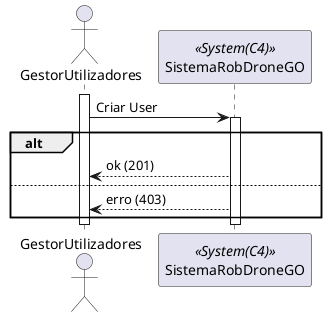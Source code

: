 @startuml vp1
actor "GestorUtilizadores" as actor
participant SistemaRobDroneGO as srdg <<System(C4)>>

activate actor
actor -> srdg: Criar User
activate srdg
alt 
srdg --> actor : ok (201)
else
srdg --> actor : erro (403)
end
deactivate srdg
deactivate actor
@enduml